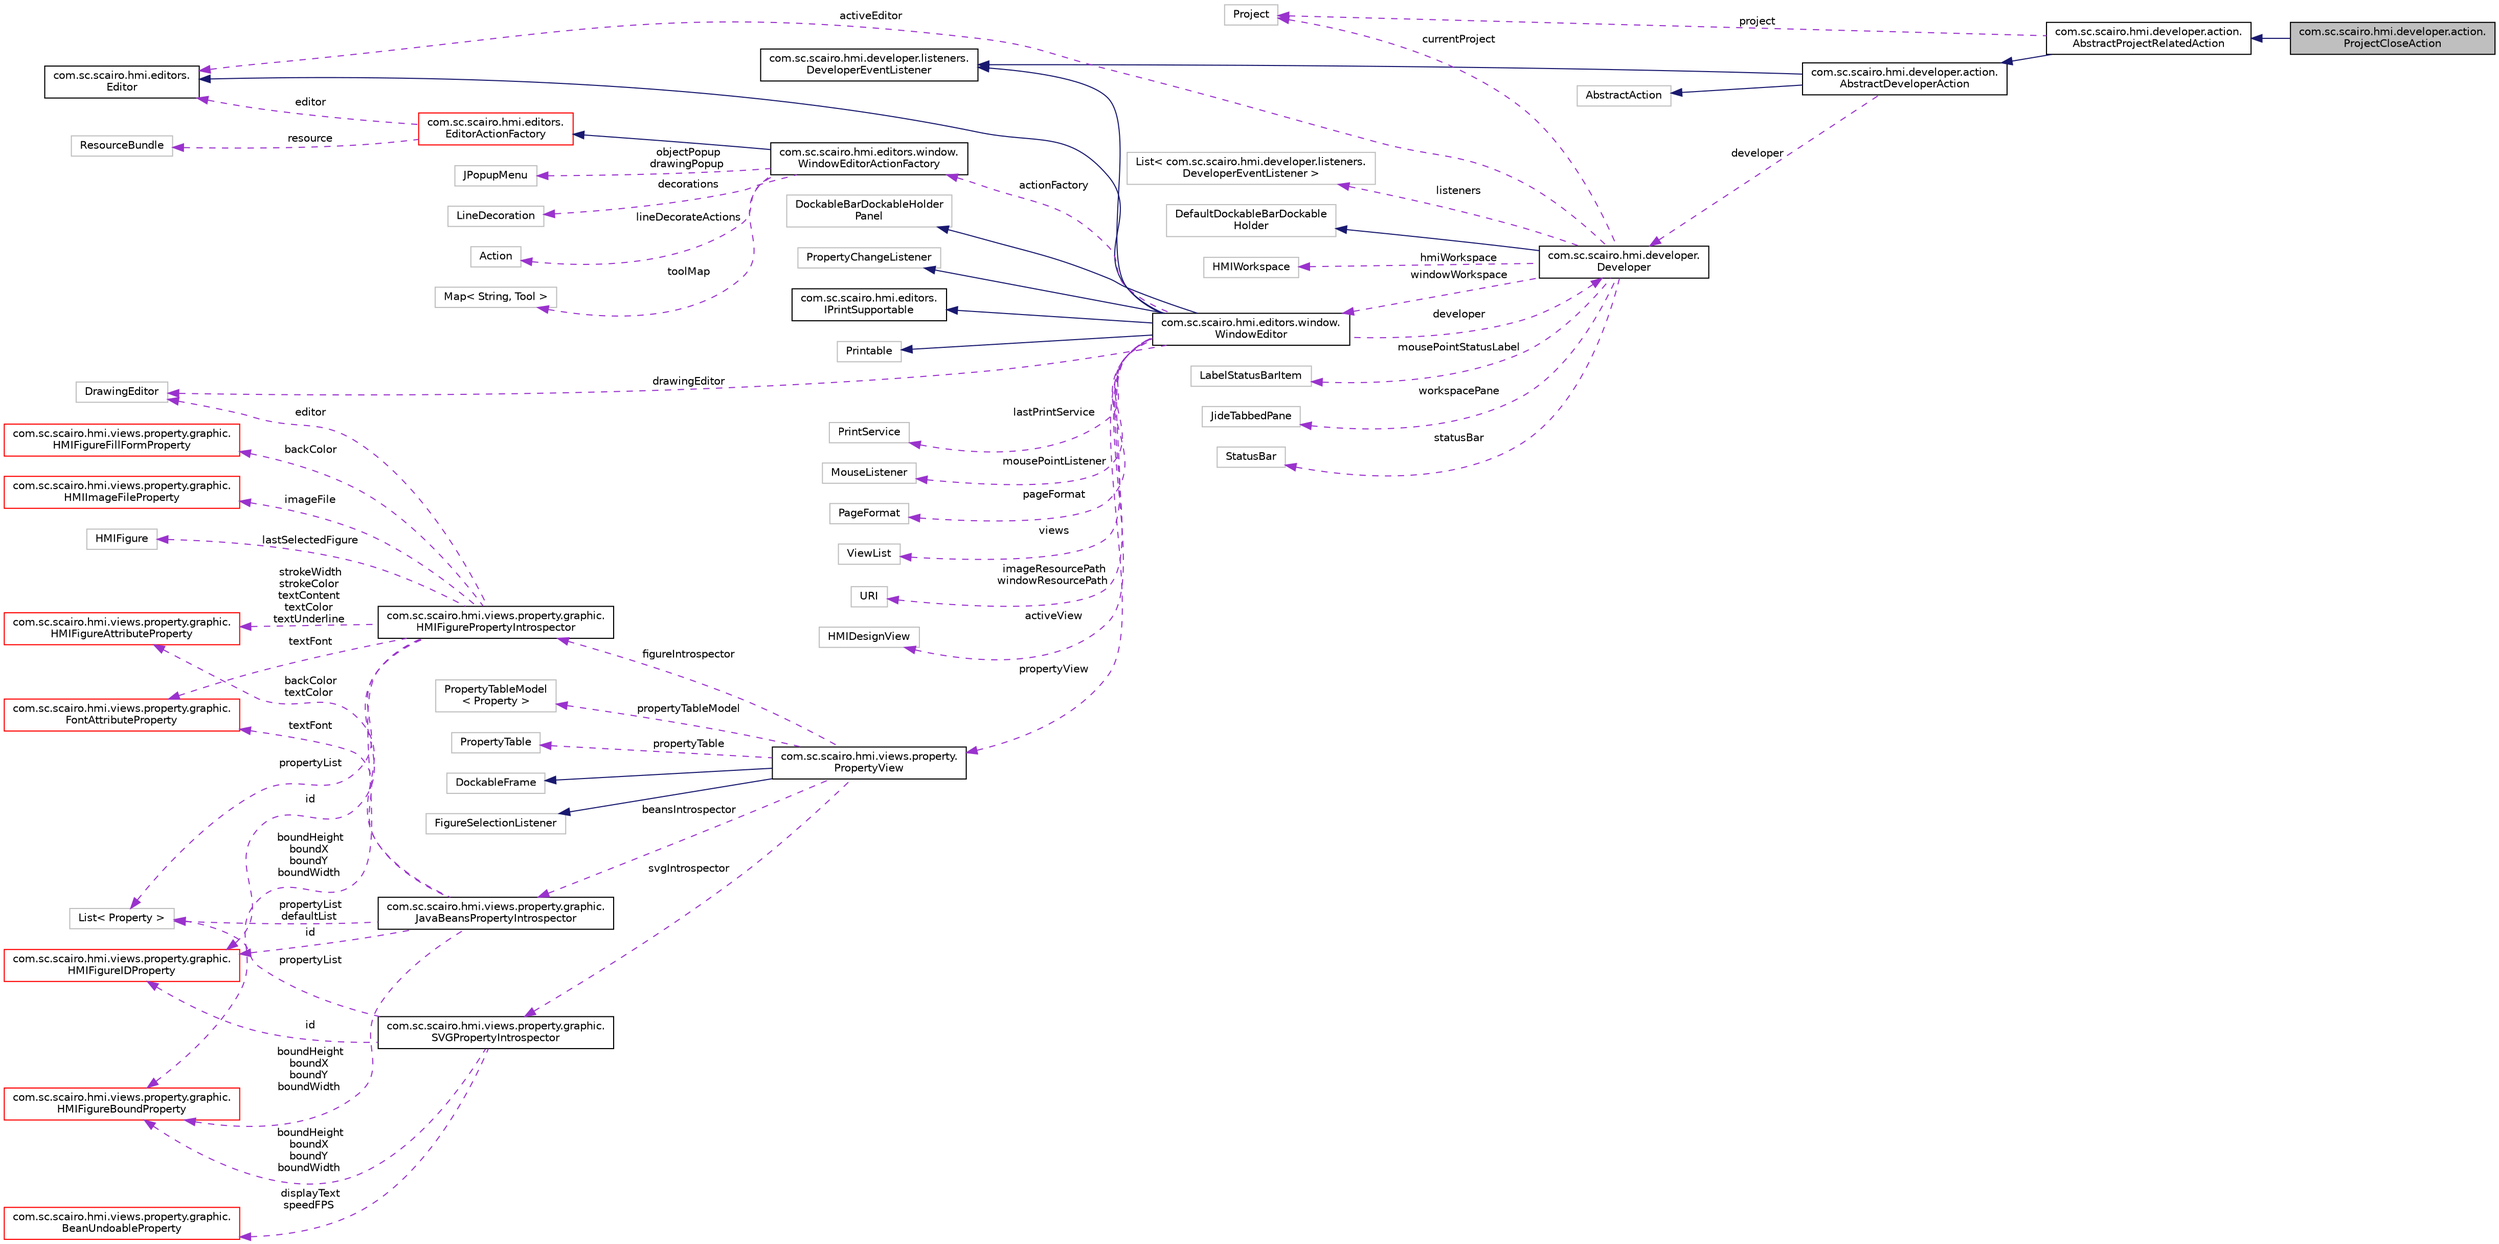 digraph "com.sc.scairo.hmi.developer.action.ProjectCloseAction"
{
 // LATEX_PDF_SIZE
  edge [fontname="Helvetica",fontsize="10",labelfontname="Helvetica",labelfontsize="10"];
  node [fontname="Helvetica",fontsize="10",shape=record];
  rankdir="LR";
  Node1 [label="com.sc.scairo.hmi.developer.action.\lProjectCloseAction",height=0.2,width=0.4,color="black", fillcolor="grey75", style="filled", fontcolor="black",tooltip=" "];
  Node2 -> Node1 [dir="back",color="midnightblue",fontsize="10",style="solid",fontname="Helvetica"];
  Node2 [label="com.sc.scairo.hmi.developer.action.\lAbstractProjectRelatedAction",height=0.2,width=0.4,color="black", fillcolor="white", style="filled",URL="$classcom_1_1sc_1_1scairo_1_1hmi_1_1developer_1_1action_1_1_abstract_project_related_action.html",tooltip=" "];
  Node3 -> Node2 [dir="back",color="midnightblue",fontsize="10",style="solid",fontname="Helvetica"];
  Node3 [label="com.sc.scairo.hmi.developer.action.\lAbstractDeveloperAction",height=0.2,width=0.4,color="black", fillcolor="white", style="filled",URL="$classcom_1_1sc_1_1scairo_1_1hmi_1_1developer_1_1action_1_1_abstract_developer_action.html",tooltip=" "];
  Node4 -> Node3 [dir="back",color="midnightblue",fontsize="10",style="solid",fontname="Helvetica"];
  Node4 [label="AbstractAction",height=0.2,width=0.4,color="grey75", fillcolor="white", style="filled",tooltip=" "];
  Node5 -> Node3 [dir="back",color="midnightblue",fontsize="10",style="solid",fontname="Helvetica"];
  Node5 [label="com.sc.scairo.hmi.developer.listeners.\lDeveloperEventListener",height=0.2,width=0.4,color="black", fillcolor="white", style="filled",URL="$interfacecom_1_1sc_1_1scairo_1_1hmi_1_1developer_1_1listeners_1_1_developer_event_listener.html",tooltip=" "];
  Node6 -> Node3 [dir="back",color="darkorchid3",fontsize="10",style="dashed",label=" developer" ,fontname="Helvetica"];
  Node6 [label="com.sc.scairo.hmi.developer.\lDeveloper",height=0.2,width=0.4,color="black", fillcolor="white", style="filled",URL="$classcom_1_1sc_1_1scairo_1_1hmi_1_1developer_1_1_developer.html",tooltip=" "];
  Node7 -> Node6 [dir="back",color="midnightblue",fontsize="10",style="solid",fontname="Helvetica"];
  Node7 [label="DefaultDockableBarDockable\lHolder",height=0.2,width=0.4,color="grey75", fillcolor="white", style="filled",tooltip=" "];
  Node8 -> Node6 [dir="back",color="darkorchid3",fontsize="10",style="dashed",label=" hmiWorkspace" ,fontname="Helvetica"];
  Node8 [label="HMIWorkspace",height=0.2,width=0.4,color="grey75", fillcolor="white", style="filled",tooltip=" "];
  Node9 -> Node6 [dir="back",color="darkorchid3",fontsize="10",style="dashed",label=" windowWorkspace" ,fontname="Helvetica"];
  Node9 [label="com.sc.scairo.hmi.editors.window.\lWindowEditor",height=0.2,width=0.4,color="black", fillcolor="white", style="filled",URL="$classcom_1_1sc_1_1scairo_1_1hmi_1_1editors_1_1window_1_1_window_editor.html",tooltip=" "];
  Node10 -> Node9 [dir="back",color="midnightblue",fontsize="10",style="solid",fontname="Helvetica"];
  Node10 [label="DockableBarDockableHolder\lPanel",height=0.2,width=0.4,color="grey75", fillcolor="white", style="filled",tooltip=" "];
  Node5 -> Node9 [dir="back",color="midnightblue",fontsize="10",style="solid",fontname="Helvetica"];
  Node11 -> Node9 [dir="back",color="midnightblue",fontsize="10",style="solid",fontname="Helvetica"];
  Node11 [label="PropertyChangeListener",height=0.2,width=0.4,color="grey75", fillcolor="white", style="filled",tooltip=" "];
  Node12 -> Node9 [dir="back",color="midnightblue",fontsize="10",style="solid",fontname="Helvetica"];
  Node12 [label="com.sc.scairo.hmi.editors.\lEditor",height=0.2,width=0.4,color="black", fillcolor="white", style="filled",URL="$interfacecom_1_1sc_1_1scairo_1_1hmi_1_1editors_1_1_editor.html",tooltip=" "];
  Node13 -> Node9 [dir="back",color="midnightblue",fontsize="10",style="solid",fontname="Helvetica"];
  Node13 [label="com.sc.scairo.hmi.editors.\lIPrintSupportable",height=0.2,width=0.4,color="black", fillcolor="white", style="filled",URL="$interfacecom_1_1sc_1_1scairo_1_1hmi_1_1editors_1_1_i_print_supportable.html",tooltip=" "];
  Node14 -> Node9 [dir="back",color="midnightblue",fontsize="10",style="solid",fontname="Helvetica"];
  Node14 [label="Printable",height=0.2,width=0.4,color="grey75", fillcolor="white", style="filled",tooltip=" "];
  Node15 -> Node9 [dir="back",color="darkorchid3",fontsize="10",style="dashed",label=" drawingEditor" ,fontname="Helvetica"];
  Node15 [label="DrawingEditor",height=0.2,width=0.4,color="grey75", fillcolor="white", style="filled",tooltip=" "];
  Node16 -> Node9 [dir="back",color="darkorchid3",fontsize="10",style="dashed",label=" lastPrintService" ,fontname="Helvetica"];
  Node16 [label="PrintService",height=0.2,width=0.4,color="grey75", fillcolor="white", style="filled",tooltip=" "];
  Node17 -> Node9 [dir="back",color="darkorchid3",fontsize="10",style="dashed",label=" mousePointListener" ,fontname="Helvetica"];
  Node17 [label="MouseListener",height=0.2,width=0.4,color="grey75", fillcolor="white", style="filled",tooltip=" "];
  Node18 -> Node9 [dir="back",color="darkorchid3",fontsize="10",style="dashed",label=" pageFormat" ,fontname="Helvetica"];
  Node18 [label="PageFormat",height=0.2,width=0.4,color="grey75", fillcolor="white", style="filled",tooltip=" "];
  Node19 -> Node9 [dir="back",color="darkorchid3",fontsize="10",style="dashed",label=" views" ,fontname="Helvetica"];
  Node19 [label="ViewList",height=0.2,width=0.4,color="grey75", fillcolor="white", style="filled",tooltip=" "];
  Node20 -> Node9 [dir="back",color="darkorchid3",fontsize="10",style="dashed",label=" imageResourcePath\nwindowResourcePath" ,fontname="Helvetica"];
  Node20 [label="URI",height=0.2,width=0.4,color="grey75", fillcolor="white", style="filled",tooltip=" "];
  Node21 -> Node9 [dir="back",color="darkorchid3",fontsize="10",style="dashed",label=" activeView" ,fontname="Helvetica"];
  Node21 [label="HMIDesignView",height=0.2,width=0.4,color="grey75", fillcolor="white", style="filled",tooltip=" "];
  Node6 -> Node9 [dir="back",color="darkorchid3",fontsize="10",style="dashed",label=" developer" ,fontname="Helvetica"];
  Node22 -> Node9 [dir="back",color="darkorchid3",fontsize="10",style="dashed",label=" propertyView" ,fontname="Helvetica"];
  Node22 [label="com.sc.scairo.hmi.views.property.\lPropertyView",height=0.2,width=0.4,color="black", fillcolor="white", style="filled",URL="$classcom_1_1sc_1_1scairo_1_1hmi_1_1views_1_1property_1_1_property_view.html",tooltip=" "];
  Node23 -> Node22 [dir="back",color="midnightblue",fontsize="10",style="solid",fontname="Helvetica"];
  Node23 [label="DockableFrame",height=0.2,width=0.4,color="grey75", fillcolor="white", style="filled",tooltip=" "];
  Node24 -> Node22 [dir="back",color="midnightblue",fontsize="10",style="solid",fontname="Helvetica"];
  Node24 [label="FigureSelectionListener",height=0.2,width=0.4,color="grey75", fillcolor="white", style="filled",tooltip=" "];
  Node25 -> Node22 [dir="back",color="darkorchid3",fontsize="10",style="dashed",label=" beansIntrospector" ,fontname="Helvetica"];
  Node25 [label="com.sc.scairo.hmi.views.property.graphic.\lJavaBeansPropertyIntrospector",height=0.2,width=0.4,color="black", fillcolor="white", style="filled",URL="$classcom_1_1sc_1_1scairo_1_1hmi_1_1views_1_1property_1_1graphic_1_1_java_beans_property_introspector.html",tooltip=" "];
  Node26 -> Node25 [dir="back",color="darkorchid3",fontsize="10",style="dashed",label=" boundHeight\nboundX\nboundY\nboundWidth" ,fontname="Helvetica"];
  Node26 [label="com.sc.scairo.hmi.views.property.graphic.\lHMIFigureBoundProperty",height=0.2,width=0.4,color="red", fillcolor="white", style="filled",URL="$classcom_1_1sc_1_1scairo_1_1hmi_1_1views_1_1property_1_1graphic_1_1_h_m_i_figure_bound_property.html",tooltip=" "];
  Node31 -> Node25 [dir="back",color="darkorchid3",fontsize="10",style="dashed",label=" id" ,fontname="Helvetica"];
  Node31 [label="com.sc.scairo.hmi.views.property.graphic.\lHMIFigureIDProperty",height=0.2,width=0.4,color="red", fillcolor="white", style="filled",URL="$classcom_1_1sc_1_1scairo_1_1hmi_1_1views_1_1property_1_1graphic_1_1_h_m_i_figure_i_d_property.html",tooltip=" "];
  Node33 -> Node25 [dir="back",color="darkorchid3",fontsize="10",style="dashed",label=" propertyList\ndefaultList" ,fontname="Helvetica"];
  Node33 [label="List\< Property \>",height=0.2,width=0.4,color="grey75", fillcolor="white", style="filled",tooltip=" "];
  Node34 -> Node25 [dir="back",color="darkorchid3",fontsize="10",style="dashed",label=" backColor\ntextColor" ,fontname="Helvetica"];
  Node34 [label="com.sc.scairo.hmi.views.property.graphic.\lHMIFigureAttributeProperty",height=0.2,width=0.4,color="red", fillcolor="white", style="filled",URL="$classcom_1_1sc_1_1scairo_1_1hmi_1_1views_1_1property_1_1graphic_1_1_h_m_i_figure_attribute_property.html",tooltip=" "];
  Node35 -> Node25 [dir="back",color="darkorchid3",fontsize="10",style="dashed",label=" textFont" ,fontname="Helvetica"];
  Node35 [label="com.sc.scairo.hmi.views.property.graphic.\lFontAttributeProperty",height=0.2,width=0.4,color="red", fillcolor="white", style="filled",URL="$classcom_1_1sc_1_1scairo_1_1hmi_1_1views_1_1property_1_1graphic_1_1_font_attribute_property.html",tooltip=" "];
  Node39 -> Node22 [dir="back",color="darkorchid3",fontsize="10",style="dashed",label=" figureIntrospector" ,fontname="Helvetica"];
  Node39 [label="com.sc.scairo.hmi.views.property.graphic.\lHMIFigurePropertyIntrospector",height=0.2,width=0.4,color="black", fillcolor="white", style="filled",URL="$classcom_1_1sc_1_1scairo_1_1hmi_1_1views_1_1property_1_1graphic_1_1_h_m_i_figure_property_introspector.html",tooltip=" "];
  Node15 -> Node39 [dir="back",color="darkorchid3",fontsize="10",style="dashed",label=" editor" ,fontname="Helvetica"];
  Node26 -> Node39 [dir="back",color="darkorchid3",fontsize="10",style="dashed",label=" boundHeight\nboundX\nboundY\nboundWidth" ,fontname="Helvetica"];
  Node31 -> Node39 [dir="back",color="darkorchid3",fontsize="10",style="dashed",label=" id" ,fontname="Helvetica"];
  Node40 -> Node39 [dir="back",color="darkorchid3",fontsize="10",style="dashed",label=" backColor" ,fontname="Helvetica"];
  Node40 [label="com.sc.scairo.hmi.views.property.graphic.\lHMIFigureFillFormProperty",height=0.2,width=0.4,color="red", fillcolor="white", style="filled",URL="$classcom_1_1sc_1_1scairo_1_1hmi_1_1views_1_1property_1_1graphic_1_1_h_m_i_figure_fill_form_property.html",tooltip=" "];
  Node33 -> Node39 [dir="back",color="darkorchid3",fontsize="10",style="dashed",label=" propertyList" ,fontname="Helvetica"];
  Node41 -> Node39 [dir="back",color="darkorchid3",fontsize="10",style="dashed",label=" imageFile" ,fontname="Helvetica"];
  Node41 [label="com.sc.scairo.hmi.views.property.graphic.\lHMIImageFileProperty",height=0.2,width=0.4,color="red", fillcolor="white", style="filled",URL="$classcom_1_1sc_1_1scairo_1_1hmi_1_1views_1_1property_1_1graphic_1_1_h_m_i_image_file_property.html",tooltip=" "];
  Node34 -> Node39 [dir="back",color="darkorchid3",fontsize="10",style="dashed",label=" strokeWidth\nstrokeColor\ntextContent\ntextColor\ntextUnderline" ,fontname="Helvetica"];
  Node35 -> Node39 [dir="back",color="darkorchid3",fontsize="10",style="dashed",label=" textFont" ,fontname="Helvetica"];
  Node42 -> Node39 [dir="back",color="darkorchid3",fontsize="10",style="dashed",label=" lastSelectedFigure" ,fontname="Helvetica"];
  Node42 [label="HMIFigure",height=0.2,width=0.4,color="grey75", fillcolor="white", style="filled",tooltip=" "];
  Node43 -> Node22 [dir="back",color="darkorchid3",fontsize="10",style="dashed",label=" propertyTableModel" ,fontname="Helvetica"];
  Node43 [label="PropertyTableModel\l\< Property \>",height=0.2,width=0.4,color="grey75", fillcolor="white", style="filled",tooltip=" "];
  Node44 -> Node22 [dir="back",color="darkorchid3",fontsize="10",style="dashed",label=" propertyTable" ,fontname="Helvetica"];
  Node44 [label="PropertyTable",height=0.2,width=0.4,color="grey75", fillcolor="white", style="filled",tooltip=" "];
  Node45 -> Node22 [dir="back",color="darkorchid3",fontsize="10",style="dashed",label=" svgIntrospector" ,fontname="Helvetica"];
  Node45 [label="com.sc.scairo.hmi.views.property.graphic.\lSVGPropertyIntrospector",height=0.2,width=0.4,color="black", fillcolor="white", style="filled",URL="$classcom_1_1sc_1_1scairo_1_1hmi_1_1views_1_1property_1_1graphic_1_1_s_v_g_property_introspector.html",tooltip=" "];
  Node26 -> Node45 [dir="back",color="darkorchid3",fontsize="10",style="dashed",label=" boundHeight\nboundX\nboundY\nboundWidth" ,fontname="Helvetica"];
  Node31 -> Node45 [dir="back",color="darkorchid3",fontsize="10",style="dashed",label=" id" ,fontname="Helvetica"];
  Node46 -> Node45 [dir="back",color="darkorchid3",fontsize="10",style="dashed",label=" displayText\nspeedFPS" ,fontname="Helvetica"];
  Node46 [label="com.sc.scairo.hmi.views.property.graphic.\lBeanUndoableProperty",height=0.2,width=0.4,color="red", fillcolor="white", style="filled",URL="$classcom_1_1sc_1_1scairo_1_1hmi_1_1views_1_1property_1_1graphic_1_1_bean_undoable_property.html",tooltip=" "];
  Node33 -> Node45 [dir="back",color="darkorchid3",fontsize="10",style="dashed",label=" propertyList" ,fontname="Helvetica"];
  Node48 -> Node9 [dir="back",color="darkorchid3",fontsize="10",style="dashed",label=" actionFactory" ,fontname="Helvetica"];
  Node48 [label="com.sc.scairo.hmi.editors.window.\lWindowEditorActionFactory",height=0.2,width=0.4,color="black", fillcolor="white", style="filled",URL="$classcom_1_1sc_1_1scairo_1_1hmi_1_1editors_1_1window_1_1_window_editor_action_factory.html",tooltip=" "];
  Node49 -> Node48 [dir="back",color="midnightblue",fontsize="10",style="solid",fontname="Helvetica"];
  Node49 [label="com.sc.scairo.hmi.editors.\lEditorActionFactory",height=0.2,width=0.4,color="red", fillcolor="white", style="filled",URL="$classcom_1_1sc_1_1scairo_1_1hmi_1_1editors_1_1_editor_action_factory.html",tooltip=" "];
  Node50 -> Node49 [dir="back",color="darkorchid3",fontsize="10",style="dashed",label=" resource" ,fontname="Helvetica"];
  Node50 [label="ResourceBundle",height=0.2,width=0.4,color="grey75", fillcolor="white", style="filled",tooltip=" "];
  Node12 -> Node49 [dir="back",color="darkorchid3",fontsize="10",style="dashed",label=" editor" ,fontname="Helvetica"];
  Node52 -> Node48 [dir="back",color="darkorchid3",fontsize="10",style="dashed",label=" objectPopup\ndrawingPopup" ,fontname="Helvetica"];
  Node52 [label="JPopupMenu",height=0.2,width=0.4,color="grey75", fillcolor="white", style="filled",tooltip=" "];
  Node53 -> Node48 [dir="back",color="darkorchid3",fontsize="10",style="dashed",label=" decorations" ,fontname="Helvetica"];
  Node53 [label="LineDecoration",height=0.2,width=0.4,color="grey75", fillcolor="white", style="filled",tooltip=" "];
  Node54 -> Node48 [dir="back",color="darkorchid3",fontsize="10",style="dashed",label=" lineDecorateActions" ,fontname="Helvetica"];
  Node54 [label="Action",height=0.2,width=0.4,color="grey75", fillcolor="white", style="filled",tooltip=" "];
  Node55 -> Node48 [dir="back",color="darkorchid3",fontsize="10",style="dashed",label=" toolMap" ,fontname="Helvetica"];
  Node55 [label="Map\< String, Tool \>",height=0.2,width=0.4,color="grey75", fillcolor="white", style="filled",tooltip=" "];
  Node56 -> Node6 [dir="back",color="darkorchid3",fontsize="10",style="dashed",label=" mousePointStatusLabel" ,fontname="Helvetica"];
  Node56 [label="LabelStatusBarItem",height=0.2,width=0.4,color="grey75", fillcolor="white", style="filled",tooltip=" "];
  Node57 -> Node6 [dir="back",color="darkorchid3",fontsize="10",style="dashed",label=" workspacePane" ,fontname="Helvetica"];
  Node57 [label="JideTabbedPane",height=0.2,width=0.4,color="grey75", fillcolor="white", style="filled",tooltip=" "];
  Node58 -> Node6 [dir="back",color="darkorchid3",fontsize="10",style="dashed",label=" statusBar" ,fontname="Helvetica"];
  Node58 [label="StatusBar",height=0.2,width=0.4,color="grey75", fillcolor="white", style="filled",tooltip=" "];
  Node59 -> Node6 [dir="back",color="darkorchid3",fontsize="10",style="dashed",label=" currentProject" ,fontname="Helvetica"];
  Node59 [label="Project",height=0.2,width=0.4,color="grey75", fillcolor="white", style="filled",tooltip=" "];
  Node60 -> Node6 [dir="back",color="darkorchid3",fontsize="10",style="dashed",label=" listeners" ,fontname="Helvetica"];
  Node60 [label="List\< com.sc.scairo.hmi.developer.listeners.\lDeveloperEventListener \>",height=0.2,width=0.4,color="grey75", fillcolor="white", style="filled",tooltip=" "];
  Node12 -> Node6 [dir="back",color="darkorchid3",fontsize="10",style="dashed",label=" activeEditor" ,fontname="Helvetica"];
  Node59 -> Node2 [dir="back",color="darkorchid3",fontsize="10",style="dashed",label=" project" ,fontname="Helvetica"];
}
